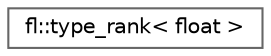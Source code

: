 digraph "Graphical Class Hierarchy"
{
 // INTERACTIVE_SVG=YES
 // LATEX_PDF_SIZE
  bgcolor="transparent";
  edge [fontname=Helvetica,fontsize=10,labelfontname=Helvetica,labelfontsize=10];
  node [fontname=Helvetica,fontsize=10,shape=box,height=0.2,width=0.4];
  rankdir="LR";
  Node0 [id="Node000000",label="fl::type_rank\< float \>",height=0.2,width=0.4,color="grey40", fillcolor="white", style="filled",URL="$d4/d62/structfl_1_1type__rank_3_01float_01_4.html",tooltip=" "];
}
